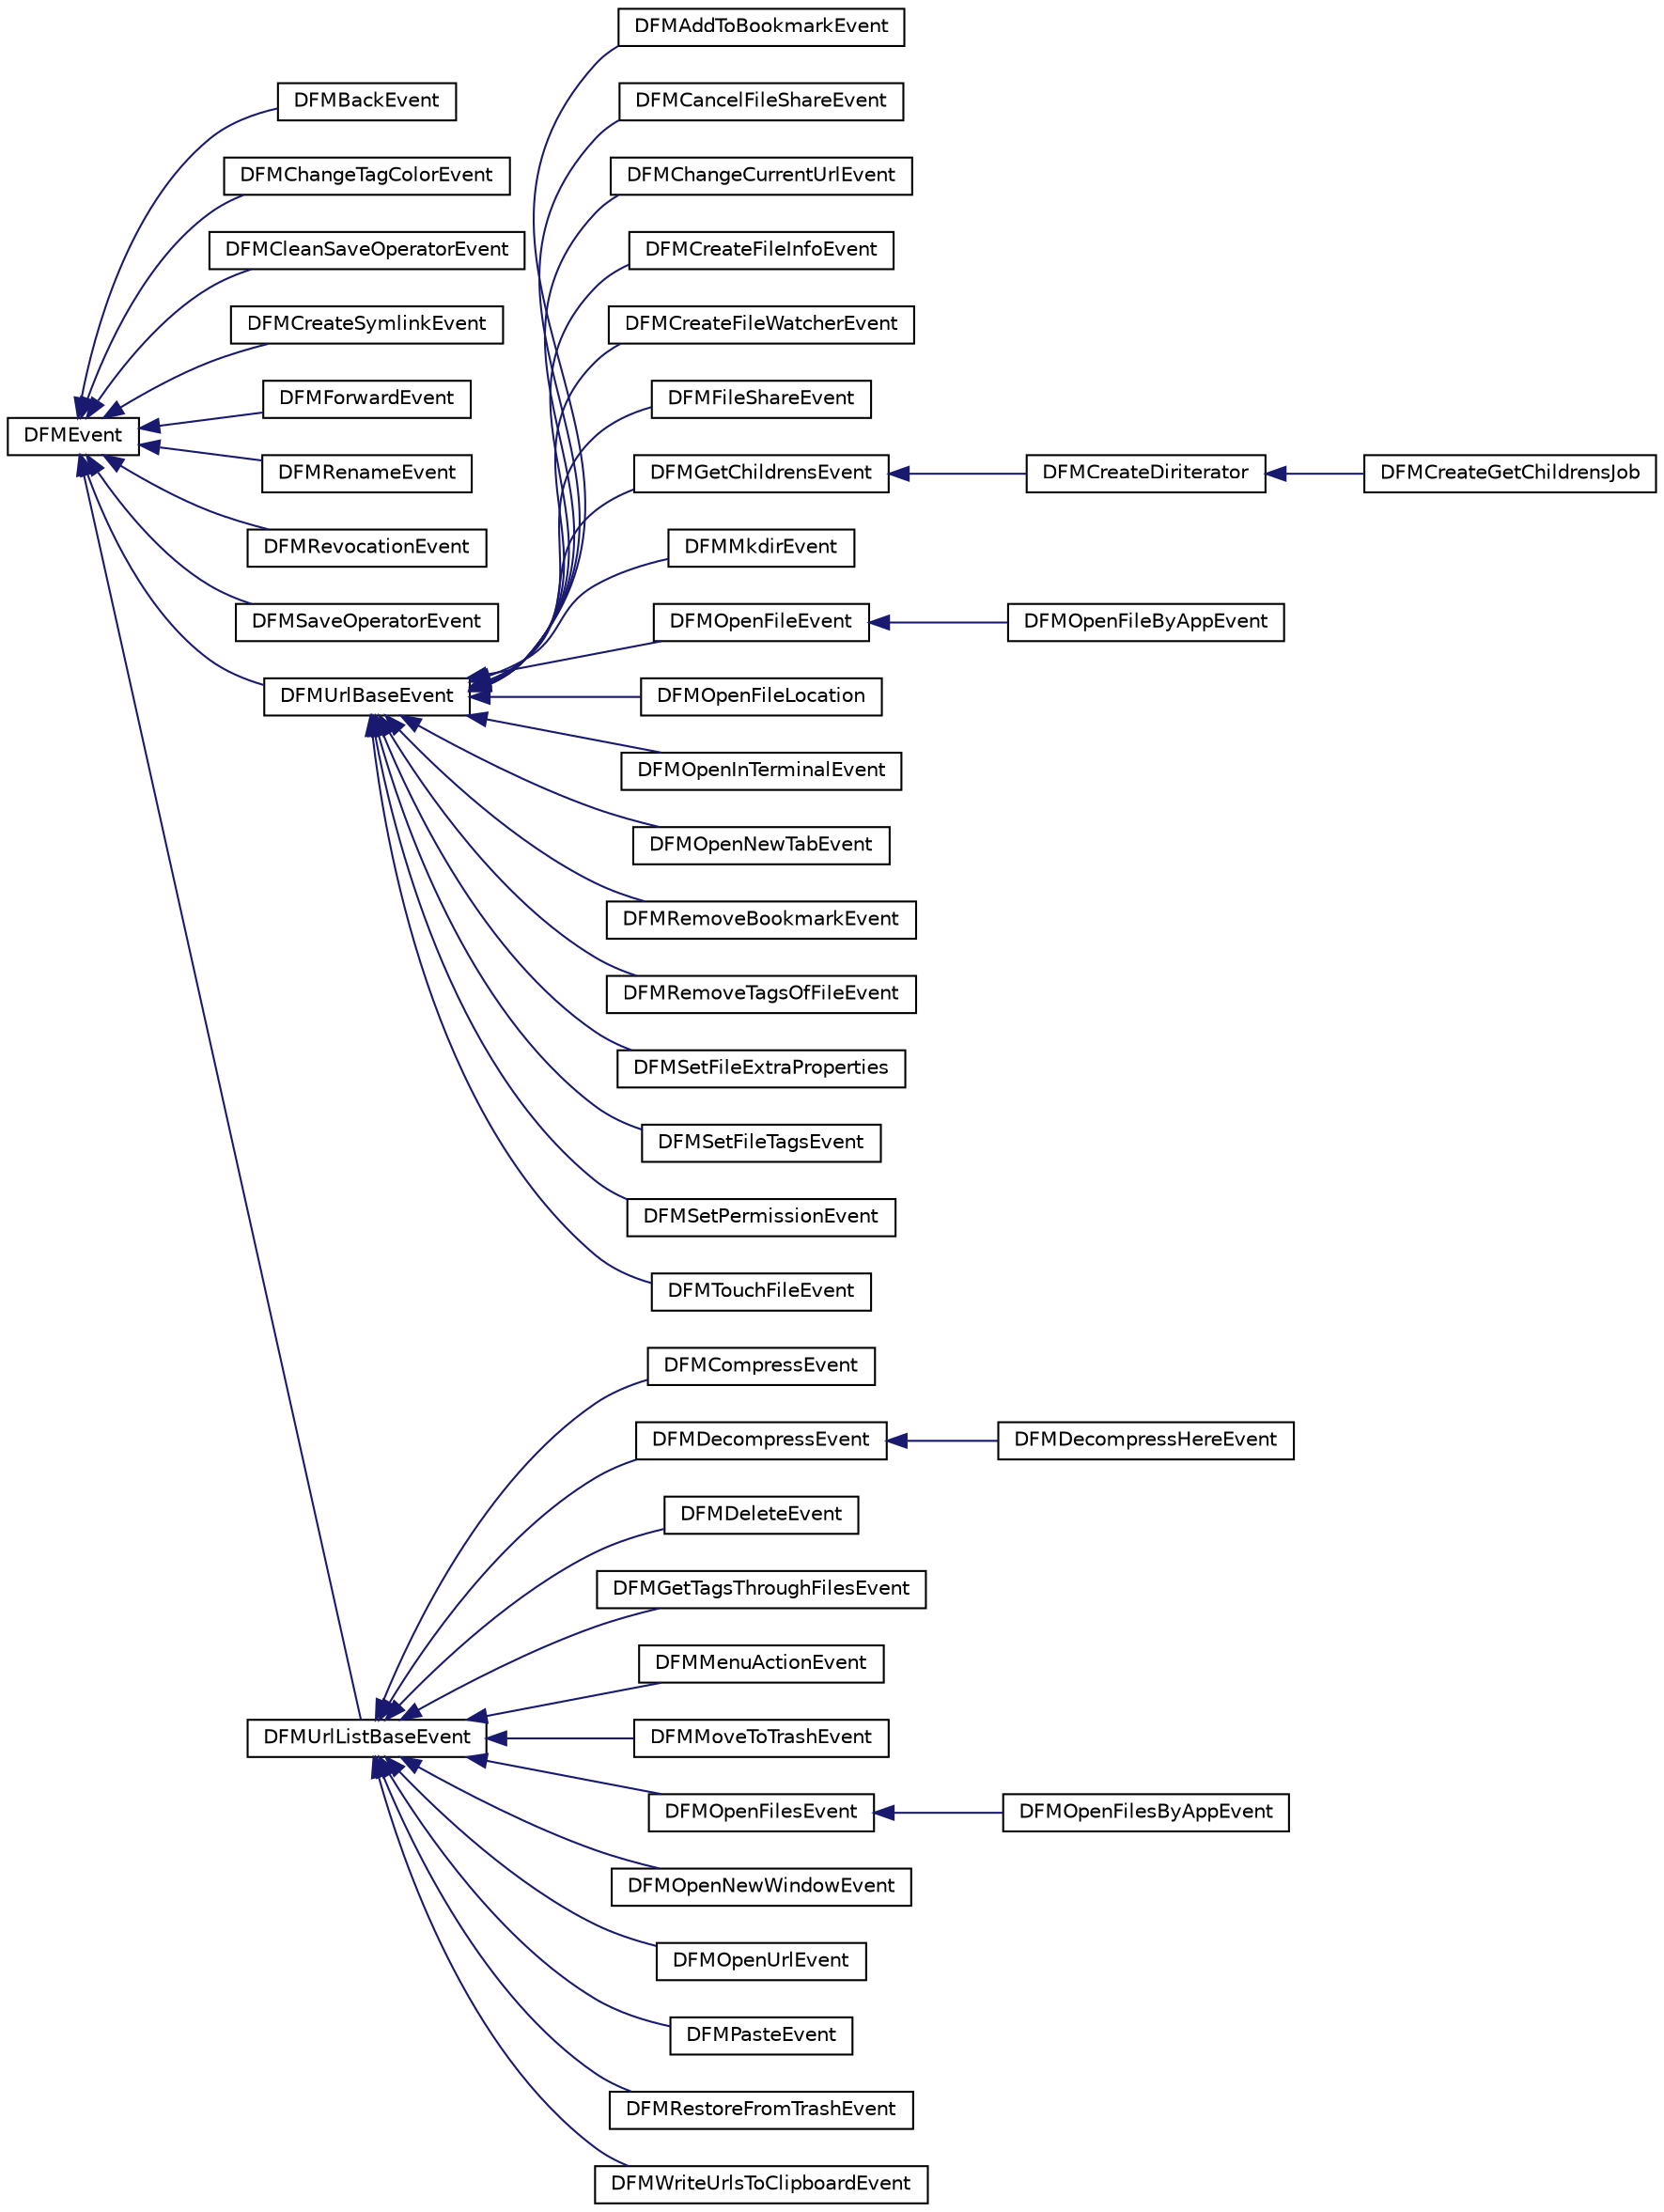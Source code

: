 digraph "类继承关系图"
{
  edge [fontname="Helvetica",fontsize="10",labelfontname="Helvetica",labelfontsize="10"];
  node [fontname="Helvetica",fontsize="10",shape=record];
  rankdir="LR";
  Node0 [label="DFMEvent",height=0.2,width=0.4,color="black", fillcolor="white", style="filled",URL="$class_d_f_m_event.html"];
  Node0 -> Node1 [dir="back",color="midnightblue",fontsize="10",style="solid",fontname="Helvetica"];
  Node1 [label="DFMBackEvent",height=0.2,width=0.4,color="black", fillcolor="white", style="filled",URL="$class_d_f_m_back_event.html"];
  Node0 -> Node2 [dir="back",color="midnightblue",fontsize="10",style="solid",fontname="Helvetica"];
  Node2 [label="DFMChangeTagColorEvent",height=0.2,width=0.4,color="black", fillcolor="white", style="filled",URL="$class_d_f_m_change_tag_color_event.html"];
  Node0 -> Node3 [dir="back",color="midnightblue",fontsize="10",style="solid",fontname="Helvetica"];
  Node3 [label="DFMCleanSaveOperatorEvent",height=0.2,width=0.4,color="black", fillcolor="white", style="filled",URL="$class_d_f_m_clean_save_operator_event.html"];
  Node0 -> Node4 [dir="back",color="midnightblue",fontsize="10",style="solid",fontname="Helvetica"];
  Node4 [label="DFMCreateSymlinkEvent",height=0.2,width=0.4,color="black", fillcolor="white", style="filled",URL="$class_d_f_m_create_symlink_event.html"];
  Node0 -> Node5 [dir="back",color="midnightblue",fontsize="10",style="solid",fontname="Helvetica"];
  Node5 [label="DFMForwardEvent",height=0.2,width=0.4,color="black", fillcolor="white", style="filled",URL="$class_d_f_m_forward_event.html"];
  Node0 -> Node6 [dir="back",color="midnightblue",fontsize="10",style="solid",fontname="Helvetica"];
  Node6 [label="DFMRenameEvent",height=0.2,width=0.4,color="black", fillcolor="white", style="filled",URL="$class_d_f_m_rename_event.html"];
  Node0 -> Node7 [dir="back",color="midnightblue",fontsize="10",style="solid",fontname="Helvetica"];
  Node7 [label="DFMRevocationEvent",height=0.2,width=0.4,color="black", fillcolor="white", style="filled",URL="$class_d_f_m_revocation_event.html"];
  Node0 -> Node8 [dir="back",color="midnightblue",fontsize="10",style="solid",fontname="Helvetica"];
  Node8 [label="DFMSaveOperatorEvent",height=0.2,width=0.4,color="black", fillcolor="white", style="filled",URL="$class_d_f_m_save_operator_event.html"];
  Node0 -> Node9 [dir="back",color="midnightblue",fontsize="10",style="solid",fontname="Helvetica"];
  Node9 [label="DFMUrlBaseEvent",height=0.2,width=0.4,color="black", fillcolor="white", style="filled",URL="$class_d_f_m_url_base_event.html"];
  Node9 -> Node10 [dir="back",color="midnightblue",fontsize="10",style="solid",fontname="Helvetica"];
  Node10 [label="DFMAddToBookmarkEvent",height=0.2,width=0.4,color="black", fillcolor="white", style="filled",URL="$class_d_f_m_add_to_bookmark_event.html"];
  Node9 -> Node11 [dir="back",color="midnightblue",fontsize="10",style="solid",fontname="Helvetica"];
  Node11 [label="DFMCancelFileShareEvent",height=0.2,width=0.4,color="black", fillcolor="white", style="filled",URL="$class_d_f_m_cancel_file_share_event.html"];
  Node9 -> Node12 [dir="back",color="midnightblue",fontsize="10",style="solid",fontname="Helvetica"];
  Node12 [label="DFMChangeCurrentUrlEvent",height=0.2,width=0.4,color="black", fillcolor="white", style="filled",URL="$class_d_f_m_change_current_url_event.html"];
  Node9 -> Node13 [dir="back",color="midnightblue",fontsize="10",style="solid",fontname="Helvetica"];
  Node13 [label="DFMCreateFileInfoEvent",height=0.2,width=0.4,color="black", fillcolor="white", style="filled",URL="$class_d_f_m_create_file_info_event.html"];
  Node9 -> Node14 [dir="back",color="midnightblue",fontsize="10",style="solid",fontname="Helvetica"];
  Node14 [label="DFMCreateFileWatcherEvent",height=0.2,width=0.4,color="black", fillcolor="white", style="filled",URL="$class_d_f_m_create_file_watcher_event.html"];
  Node9 -> Node15 [dir="back",color="midnightblue",fontsize="10",style="solid",fontname="Helvetica"];
  Node15 [label="DFMFileShareEvent",height=0.2,width=0.4,color="black", fillcolor="white", style="filled",URL="$class_d_f_m_file_share_event.html"];
  Node9 -> Node16 [dir="back",color="midnightblue",fontsize="10",style="solid",fontname="Helvetica"];
  Node16 [label="DFMGetChildrensEvent",height=0.2,width=0.4,color="black", fillcolor="white", style="filled",URL="$class_d_f_m_get_childrens_event.html"];
  Node16 -> Node17 [dir="back",color="midnightblue",fontsize="10",style="solid",fontname="Helvetica"];
  Node17 [label="DFMCreateDiriterator",height=0.2,width=0.4,color="black", fillcolor="white", style="filled",URL="$class_d_f_m_create_diriterator.html"];
  Node17 -> Node18 [dir="back",color="midnightblue",fontsize="10",style="solid",fontname="Helvetica"];
  Node18 [label="DFMCreateGetChildrensJob",height=0.2,width=0.4,color="black", fillcolor="white", style="filled",URL="$class_d_f_m_create_get_childrens_job.html"];
  Node9 -> Node19 [dir="back",color="midnightblue",fontsize="10",style="solid",fontname="Helvetica"];
  Node19 [label="DFMMkdirEvent",height=0.2,width=0.4,color="black", fillcolor="white", style="filled",URL="$class_d_f_m_mkdir_event.html"];
  Node9 -> Node20 [dir="back",color="midnightblue",fontsize="10",style="solid",fontname="Helvetica"];
  Node20 [label="DFMOpenFileEvent",height=0.2,width=0.4,color="black", fillcolor="white", style="filled",URL="$class_d_f_m_open_file_event.html"];
  Node20 -> Node21 [dir="back",color="midnightblue",fontsize="10",style="solid",fontname="Helvetica"];
  Node21 [label="DFMOpenFileByAppEvent",height=0.2,width=0.4,color="black", fillcolor="white", style="filled",URL="$class_d_f_m_open_file_by_app_event.html"];
  Node9 -> Node22 [dir="back",color="midnightblue",fontsize="10",style="solid",fontname="Helvetica"];
  Node22 [label="DFMOpenFileLocation",height=0.2,width=0.4,color="black", fillcolor="white", style="filled",URL="$class_d_f_m_open_file_location.html"];
  Node9 -> Node23 [dir="back",color="midnightblue",fontsize="10",style="solid",fontname="Helvetica"];
  Node23 [label="DFMOpenInTerminalEvent",height=0.2,width=0.4,color="black", fillcolor="white", style="filled",URL="$class_d_f_m_open_in_terminal_event.html"];
  Node9 -> Node24 [dir="back",color="midnightblue",fontsize="10",style="solid",fontname="Helvetica"];
  Node24 [label="DFMOpenNewTabEvent",height=0.2,width=0.4,color="black", fillcolor="white", style="filled",URL="$class_d_f_m_open_new_tab_event.html"];
  Node9 -> Node25 [dir="back",color="midnightblue",fontsize="10",style="solid",fontname="Helvetica"];
  Node25 [label="DFMRemoveBookmarkEvent",height=0.2,width=0.4,color="black", fillcolor="white", style="filled",URL="$class_d_f_m_remove_bookmark_event.html"];
  Node9 -> Node26 [dir="back",color="midnightblue",fontsize="10",style="solid",fontname="Helvetica"];
  Node26 [label="DFMRemoveTagsOfFileEvent",height=0.2,width=0.4,color="black", fillcolor="white", style="filled",URL="$class_d_f_m_remove_tags_of_file_event.html"];
  Node9 -> Node27 [dir="back",color="midnightblue",fontsize="10",style="solid",fontname="Helvetica"];
  Node27 [label="DFMSetFileExtraProperties",height=0.2,width=0.4,color="black", fillcolor="white", style="filled",URL="$class_d_f_m_set_file_extra_properties.html"];
  Node9 -> Node28 [dir="back",color="midnightblue",fontsize="10",style="solid",fontname="Helvetica"];
  Node28 [label="DFMSetFileTagsEvent",height=0.2,width=0.4,color="black", fillcolor="white", style="filled",URL="$class_d_f_m_set_file_tags_event.html"];
  Node9 -> Node29 [dir="back",color="midnightblue",fontsize="10",style="solid",fontname="Helvetica"];
  Node29 [label="DFMSetPermissionEvent",height=0.2,width=0.4,color="black", fillcolor="white", style="filled",URL="$class_d_f_m_set_permission_event.html"];
  Node9 -> Node30 [dir="back",color="midnightblue",fontsize="10",style="solid",fontname="Helvetica"];
  Node30 [label="DFMTouchFileEvent",height=0.2,width=0.4,color="black", fillcolor="white", style="filled",URL="$class_d_f_m_touch_file_event.html"];
  Node0 -> Node31 [dir="back",color="midnightblue",fontsize="10",style="solid",fontname="Helvetica"];
  Node31 [label="DFMUrlListBaseEvent",height=0.2,width=0.4,color="black", fillcolor="white", style="filled",URL="$class_d_f_m_url_list_base_event.html"];
  Node31 -> Node32 [dir="back",color="midnightblue",fontsize="10",style="solid",fontname="Helvetica"];
  Node32 [label="DFMCompressEvent",height=0.2,width=0.4,color="black", fillcolor="white", style="filled",URL="$class_d_f_m_compress_event.html"];
  Node31 -> Node33 [dir="back",color="midnightblue",fontsize="10",style="solid",fontname="Helvetica"];
  Node33 [label="DFMDecompressEvent",height=0.2,width=0.4,color="black", fillcolor="white", style="filled",URL="$class_d_f_m_decompress_event.html"];
  Node33 -> Node34 [dir="back",color="midnightblue",fontsize="10",style="solid",fontname="Helvetica"];
  Node34 [label="DFMDecompressHereEvent",height=0.2,width=0.4,color="black", fillcolor="white", style="filled",URL="$class_d_f_m_decompress_here_event.html"];
  Node31 -> Node35 [dir="back",color="midnightblue",fontsize="10",style="solid",fontname="Helvetica"];
  Node35 [label="DFMDeleteEvent",height=0.2,width=0.4,color="black", fillcolor="white", style="filled",URL="$class_d_f_m_delete_event.html"];
  Node31 -> Node36 [dir="back",color="midnightblue",fontsize="10",style="solid",fontname="Helvetica"];
  Node36 [label="DFMGetTagsThroughFilesEvent",height=0.2,width=0.4,color="black", fillcolor="white", style="filled",URL="$class_d_f_m_get_tags_through_files_event.html"];
  Node31 -> Node37 [dir="back",color="midnightblue",fontsize="10",style="solid",fontname="Helvetica"];
  Node37 [label="DFMMenuActionEvent",height=0.2,width=0.4,color="black", fillcolor="white", style="filled",URL="$class_d_f_m_menu_action_event.html"];
  Node31 -> Node38 [dir="back",color="midnightblue",fontsize="10",style="solid",fontname="Helvetica"];
  Node38 [label="DFMMoveToTrashEvent",height=0.2,width=0.4,color="black", fillcolor="white", style="filled",URL="$class_d_f_m_move_to_trash_event.html"];
  Node31 -> Node39 [dir="back",color="midnightblue",fontsize="10",style="solid",fontname="Helvetica"];
  Node39 [label="DFMOpenFilesEvent",height=0.2,width=0.4,color="black", fillcolor="white", style="filled",URL="$class_d_f_m_open_files_event.html"];
  Node39 -> Node40 [dir="back",color="midnightblue",fontsize="10",style="solid",fontname="Helvetica"];
  Node40 [label="DFMOpenFilesByAppEvent",height=0.2,width=0.4,color="black", fillcolor="white", style="filled",URL="$class_d_f_m_open_files_by_app_event.html"];
  Node31 -> Node41 [dir="back",color="midnightblue",fontsize="10",style="solid",fontname="Helvetica"];
  Node41 [label="DFMOpenNewWindowEvent",height=0.2,width=0.4,color="black", fillcolor="white", style="filled",URL="$class_d_f_m_open_new_window_event.html"];
  Node31 -> Node42 [dir="back",color="midnightblue",fontsize="10",style="solid",fontname="Helvetica"];
  Node42 [label="DFMOpenUrlEvent",height=0.2,width=0.4,color="black", fillcolor="white", style="filled",URL="$class_d_f_m_open_url_event.html"];
  Node31 -> Node43 [dir="back",color="midnightblue",fontsize="10",style="solid",fontname="Helvetica"];
  Node43 [label="DFMPasteEvent",height=0.2,width=0.4,color="black", fillcolor="white", style="filled",URL="$class_d_f_m_paste_event.html"];
  Node31 -> Node44 [dir="back",color="midnightblue",fontsize="10",style="solid",fontname="Helvetica"];
  Node44 [label="DFMRestoreFromTrashEvent",height=0.2,width=0.4,color="black", fillcolor="white", style="filled",URL="$class_d_f_m_restore_from_trash_event.html"];
  Node31 -> Node45 [dir="back",color="midnightblue",fontsize="10",style="solid",fontname="Helvetica"];
  Node45 [label="DFMWriteUrlsToClipboardEvent",height=0.2,width=0.4,color="black", fillcolor="white", style="filled",URL="$class_d_f_m_write_urls_to_clipboard_event.html"];
}
